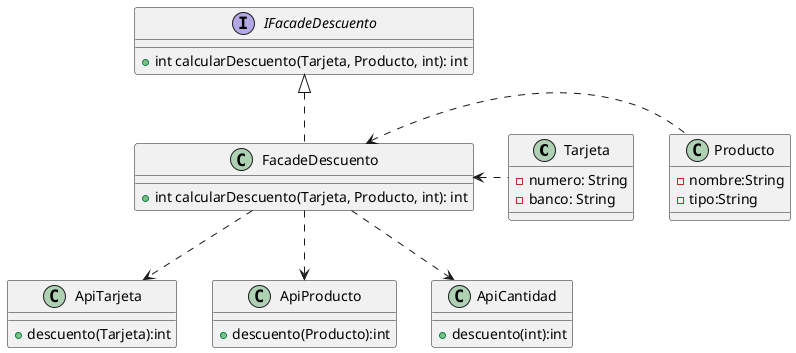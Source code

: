 @startuml
class Tarjeta{
-numero: String
-banco: String
}
class Producto{
-nombre:String
-tipo:String
}
Producto .l.> FacadeDescuento
Tarjeta .l.> FacadeDescuento
class ApiTarjeta{
+descuento(Tarjeta):int
}
class ApiProducto{
+descuento(Producto):int
}
class ApiCantidad{
+descuento(int):int
}
FacadeDescuento .u.|> IFacadeDescuento
interface IFacadeDescuento{
+int calcularDescuento(Tarjeta, Producto, int): int
}
class FacadeDescuento{
+int calcularDescuento(Tarjeta, Producto, int): int
}

FacadeDescuento ..> ApiCantidad
FacadeDescuento ..> ApiTarjeta
FacadeDescuento ..> ApiProducto
@enduml